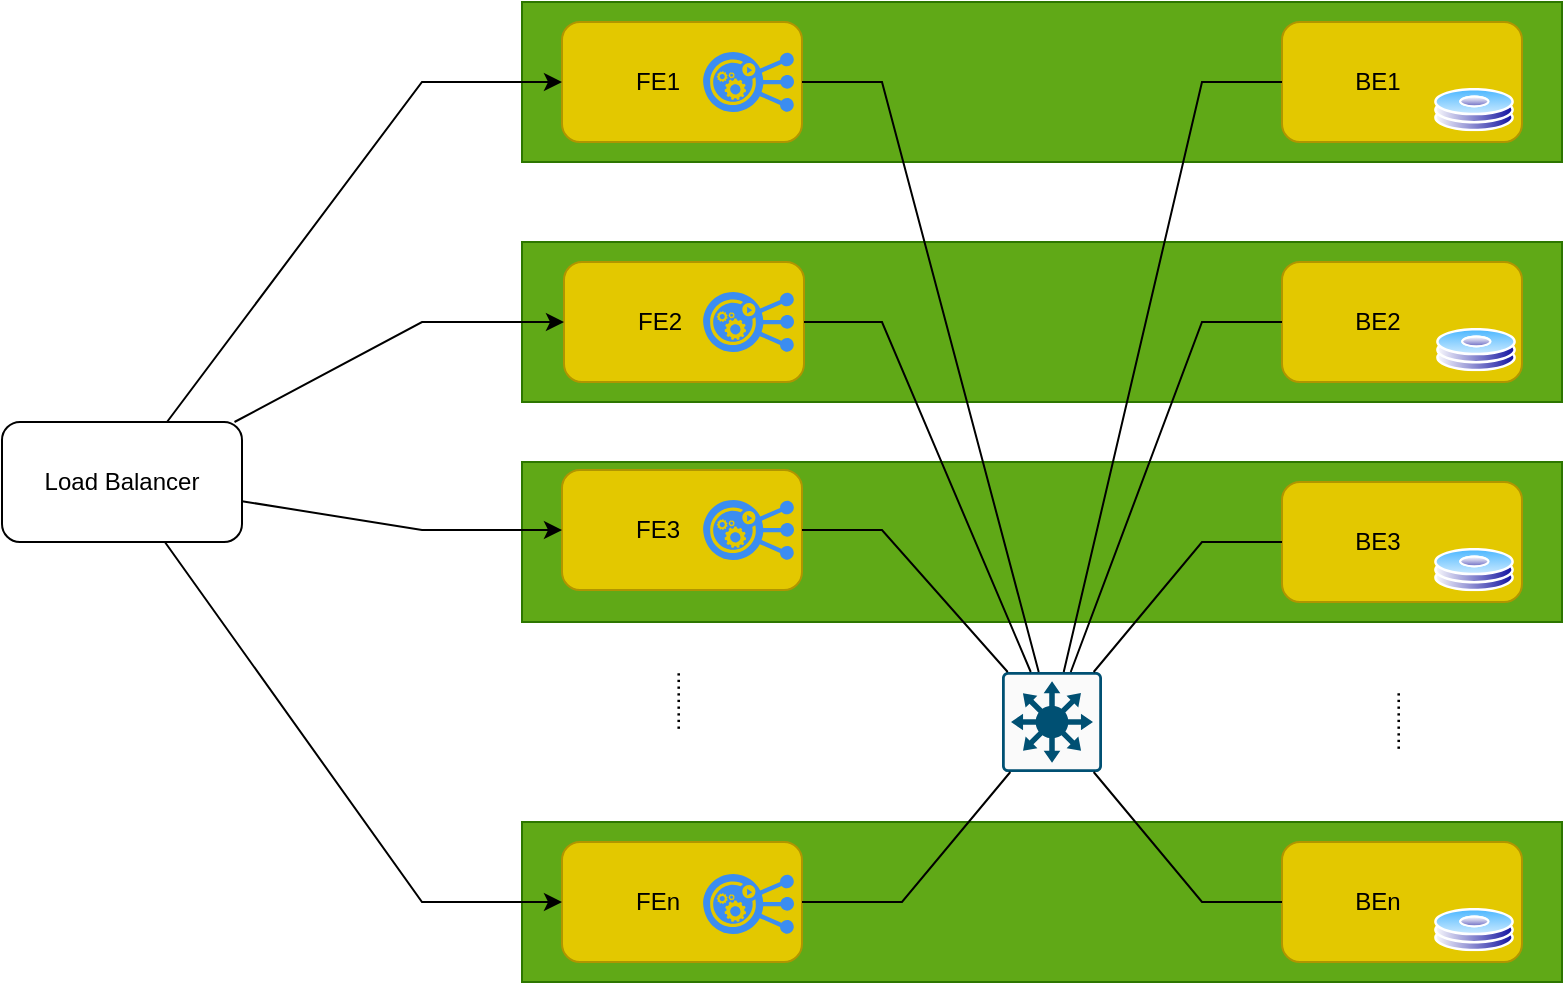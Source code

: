 <mxfile version="19.0.1" type="device"><diagram id="0A5aid48XHrA0sj12GGh" name="Page-1"><mxGraphModel dx="1548" dy="1065" grid="1" gridSize="10" guides="1" tooltips="1" connect="1" arrows="1" fold="1" page="1" pageScale="1" pageWidth="1169" pageHeight="827" math="0" shadow="0"><root><mxCell id="0"/><mxCell id="1" parent="0"/><mxCell id="OsLSRu2DjBIVe81EkmYk-8" value="" style="rounded=0;whiteSpace=wrap;html=1;fillColor=#60a917;strokeColor=#2D7600;fontColor=#ffffff;" vertex="1" parent="1"><mxGeometry x="340" y="560" width="520" height="80" as="geometry"/></mxCell><mxCell id="OsLSRu2DjBIVe81EkmYk-7" value="" style="rounded=0;whiteSpace=wrap;html=1;fillColor=#60a917;strokeColor=#2D7600;fontColor=#ffffff;" vertex="1" parent="1"><mxGeometry x="340" y="380" width="520" height="80" as="geometry"/></mxCell><mxCell id="OsLSRu2DjBIVe81EkmYk-6" value="" style="rounded=0;whiteSpace=wrap;html=1;fillColor=#60a917;strokeColor=#2D7600;fontColor=#ffffff;" vertex="1" parent="1"><mxGeometry x="340" y="270" width="520" height="80" as="geometry"/></mxCell><mxCell id="OsLSRu2DjBIVe81EkmYk-4" value="" style="rounded=0;whiteSpace=wrap;html=1;fillColor=#60a917;strokeColor=#2D7600;fontColor=#ffffff;" vertex="1" parent="1"><mxGeometry x="340" y="150" width="520" height="80" as="geometry"/></mxCell><mxCell id="Kt-NFynlPh6OGNQ8OTa--16" value="Load Balancer" style="rounded=1;whiteSpace=wrap;html=1;" parent="1" vertex="1"><mxGeometry x="80" y="360" width="120" height="60" as="geometry"/></mxCell><mxCell id="Kt-NFynlPh6OGNQ8OTa--17" value="FE1" style="rounded=1;whiteSpace=wrap;html=1;fillColor=#e3c800;fontColor=#000000;strokeColor=#B09500;spacingRight=24;" parent="1" vertex="1"><mxGeometry x="360" y="160" width="120" height="60" as="geometry"/></mxCell><mxCell id="Kt-NFynlPh6OGNQ8OTa--18" value="FE2" style="rounded=1;whiteSpace=wrap;html=1;fillColor=#e3c800;fontColor=#000000;strokeColor=#B09500;spacingRight=24;" parent="1" vertex="1"><mxGeometry x="361" y="280" width="120" height="60" as="geometry"/></mxCell><mxCell id="Kt-NFynlPh6OGNQ8OTa--19" value="FE3" style="rounded=1;whiteSpace=wrap;html=1;fillColor=#e3c800;fontColor=#000000;strokeColor=#B09500;spacingRight=24;" parent="1" vertex="1"><mxGeometry x="360" y="384" width="120" height="60" as="geometry"/></mxCell><mxCell id="Kt-NFynlPh6OGNQ8OTa--24" value="FEn" style="rounded=1;whiteSpace=wrap;html=1;fillColor=#e3c800;fontColor=#000000;strokeColor=#B09500;spacingRight=24;" parent="1" vertex="1"><mxGeometry x="360" y="570" width="120" height="60" as="geometry"/></mxCell><mxCell id="Kt-NFynlPh6OGNQ8OTa--25" value="BE1" style="rounded=1;whiteSpace=wrap;html=1;fillColor=#e3c800;fontColor=#000000;strokeColor=#B09500;spacingRight=24;" parent="1" vertex="1"><mxGeometry x="720" y="160" width="120" height="60" as="geometry"/></mxCell><mxCell id="Kt-NFynlPh6OGNQ8OTa--26" value="BE2" style="rounded=1;whiteSpace=wrap;html=1;fillColor=#e3c800;fontColor=#000000;strokeColor=#B09500;spacingRight=24;" parent="1" vertex="1"><mxGeometry x="720" y="280" width="120" height="60" as="geometry"/></mxCell><mxCell id="Kt-NFynlPh6OGNQ8OTa--27" value="BE3" style="rounded=1;whiteSpace=wrap;html=1;fillColor=#e3c800;fontColor=#000000;strokeColor=#B09500;spacingRight=24;" parent="1" vertex="1"><mxGeometry x="720" y="390" width="120" height="60" as="geometry"/></mxCell><mxCell id="Kt-NFynlPh6OGNQ8OTa--32" value="BEn" style="rounded=1;whiteSpace=wrap;html=1;fillColor=#e3c800;fontColor=#000000;strokeColor=#B09500;spacingRight=24;" parent="1" vertex="1"><mxGeometry x="720" y="570" width="120" height="60" as="geometry"/></mxCell><mxCell id="Kt-NFynlPh6OGNQ8OTa--34" value="" style="sketch=0;points=[[0.015,0.015,0],[0.985,0.015,0],[0.985,0.985,0],[0.015,0.985,0],[0.25,0,0],[0.5,0,0],[0.75,0,0],[1,0.25,0],[1,0.5,0],[1,0.75,0],[0.75,1,0],[0.5,1,0],[0.25,1,0],[0,0.75,0],[0,0.5,0],[0,0.25,0]];verticalLabelPosition=bottom;html=1;verticalAlign=top;aspect=fixed;align=center;pointerEvents=1;shape=mxgraph.cisco19.rect;prIcon=l3_switch;fillColor=#FAFAFA;strokeColor=#005073;" parent="1" vertex="1"><mxGeometry x="580" y="485" width="50" height="50" as="geometry"/></mxCell><mxCell id="Kt-NFynlPh6OGNQ8OTa--35" value="" style="endArrow=none;html=1;rounded=0;" parent="1" source="Kt-NFynlPh6OGNQ8OTa--34" target="Kt-NFynlPh6OGNQ8OTa--17" edge="1"><mxGeometry width="50" height="50" relative="1" as="geometry"><mxPoint x="540" y="370" as="sourcePoint"/><mxPoint x="590" y="320" as="targetPoint"/><Array as="points"><mxPoint x="520" y="190"/></Array></mxGeometry></mxCell><mxCell id="Kt-NFynlPh6OGNQ8OTa--36" value="" style="endArrow=none;html=1;rounded=0;" parent="1" source="Kt-NFynlPh6OGNQ8OTa--34" target="Kt-NFynlPh6OGNQ8OTa--18" edge="1"><mxGeometry width="50" height="50" relative="1" as="geometry"><mxPoint x="585.556" y="440" as="sourcePoint"/><mxPoint x="453.333" y="270" as="targetPoint"/><Array as="points"><mxPoint x="520" y="310"/></Array></mxGeometry></mxCell><mxCell id="Kt-NFynlPh6OGNQ8OTa--37" value="" style="endArrow=none;html=1;rounded=0;" parent="1" source="Kt-NFynlPh6OGNQ8OTa--34" target="Kt-NFynlPh6OGNQ8OTa--19" edge="1"><mxGeometry width="50" height="50" relative="1" as="geometry"><mxPoint x="580" y="442.857" as="sourcePoint"/><mxPoint x="463.871" y="340" as="targetPoint"/><Array as="points"><mxPoint x="520" y="414"/></Array></mxGeometry></mxCell><mxCell id="Kt-NFynlPh6OGNQ8OTa--42" value="" style="endArrow=none;html=1;rounded=0;" parent="1" source="Kt-NFynlPh6OGNQ8OTa--34" target="Kt-NFynlPh6OGNQ8OTa--24" edge="1"><mxGeometry width="50" height="50" relative="1" as="geometry"><mxPoint x="582.564" y="490" as="sourcePoint"/><mxPoint x="456.923" y="630" as="targetPoint"/><Array as="points"><mxPoint x="530" y="600"/></Array></mxGeometry></mxCell><mxCell id="Kt-NFynlPh6OGNQ8OTa--43" value="" style="endArrow=none;html=1;rounded=0;" parent="1" source="Kt-NFynlPh6OGNQ8OTa--34" target="Kt-NFynlPh6OGNQ8OTa--25" edge="1"><mxGeometry width="50" height="50" relative="1" as="geometry"><mxPoint x="600" y="360" as="sourcePoint"/><mxPoint x="650" y="310" as="targetPoint"/><Array as="points"><mxPoint x="680" y="190"/></Array></mxGeometry></mxCell><mxCell id="Kt-NFynlPh6OGNQ8OTa--44" value="" style="endArrow=none;html=1;rounded=0;" parent="1" source="Kt-NFynlPh6OGNQ8OTa--34" target="Kt-NFynlPh6OGNQ8OTa--26" edge="1"><mxGeometry width="50" height="50" relative="1" as="geometry"><mxPoint x="625.556" y="440" as="sourcePoint"/><mxPoint x="765.333" y="270" as="targetPoint"/><Array as="points"><mxPoint x="680" y="310"/></Array></mxGeometry></mxCell><mxCell id="Kt-NFynlPh6OGNQ8OTa--45" value="" style="endArrow=none;html=1;rounded=0;" parent="1" source="Kt-NFynlPh6OGNQ8OTa--34" target="Kt-NFynlPh6OGNQ8OTa--27" edge="1"><mxGeometry width="50" height="50" relative="1" as="geometry"><mxPoint x="635.556" y="450" as="sourcePoint"/><mxPoint x="775.333" y="280" as="targetPoint"/><Array as="points"><mxPoint x="680" y="420"/></Array></mxGeometry></mxCell><mxCell id="Kt-NFynlPh6OGNQ8OTa--50" value="" style="endArrow=none;html=1;rounded=0;" parent="1" source="Kt-NFynlPh6OGNQ8OTa--34" target="Kt-NFynlPh6OGNQ8OTa--32" edge="1"><mxGeometry width="50" height="50" relative="1" as="geometry"><mxPoint x="685.556" y="500" as="sourcePoint"/><mxPoint x="825.333" y="330" as="targetPoint"/><Array as="points"><mxPoint x="680" y="600"/></Array></mxGeometry></mxCell><mxCell id="Kt-NFynlPh6OGNQ8OTa--52" value="" style="endArrow=classic;html=1;rounded=0;" parent="1" source="Kt-NFynlPh6OGNQ8OTa--16" target="Kt-NFynlPh6OGNQ8OTa--17" edge="1"><mxGeometry width="50" height="50" relative="1" as="geometry"><mxPoint x="290" y="450" as="sourcePoint"/><mxPoint x="340" y="400" as="targetPoint"/><Array as="points"><mxPoint x="290" y="190"/></Array></mxGeometry></mxCell><mxCell id="Kt-NFynlPh6OGNQ8OTa--53" value="" style="endArrow=classic;html=1;rounded=0;" parent="1" source="Kt-NFynlPh6OGNQ8OTa--16" target="Kt-NFynlPh6OGNQ8OTa--18" edge="1"><mxGeometry width="50" height="50" relative="1" as="geometry"><mxPoint x="255" y="460" as="sourcePoint"/><mxPoint x="395" y="340" as="targetPoint"/><Array as="points"><mxPoint x="290" y="310"/></Array></mxGeometry></mxCell><mxCell id="Kt-NFynlPh6OGNQ8OTa--54" value="" style="endArrow=classic;html=1;rounded=0;" parent="1" source="Kt-NFynlPh6OGNQ8OTa--16" target="Kt-NFynlPh6OGNQ8OTa--19" edge="1"><mxGeometry width="50" height="50" relative="1" as="geometry"><mxPoint x="265" y="470" as="sourcePoint"/><mxPoint x="360" y="449.6" as="targetPoint"/><Array as="points"><mxPoint x="290" y="414"/></Array></mxGeometry></mxCell><mxCell id="Kt-NFynlPh6OGNQ8OTa--58" value="" style="endArrow=classic;html=1;rounded=0;" parent="1" source="Kt-NFynlPh6OGNQ8OTa--16" target="Kt-NFynlPh6OGNQ8OTa--24" edge="1"><mxGeometry width="50" height="50" relative="1" as="geometry"><mxPoint x="305" y="510" as="sourcePoint"/><mxPoint x="445" y="390" as="targetPoint"/><Array as="points"><mxPoint x="290" y="600"/></Array></mxGeometry></mxCell><mxCell id="OsLSRu2DjBIVe81EkmYk-1" value="........." style="text;html=1;align=center;verticalAlign=middle;resizable=0;points=[];autosize=1;strokeColor=none;fillColor=none;horizontal=0;" vertex="1" parent="1"><mxGeometry x="390" y="490" width="50" height="20" as="geometry"/></mxCell><mxCell id="OsLSRu2DjBIVe81EkmYk-2" value="........." style="text;html=1;align=center;verticalAlign=middle;resizable=0;points=[];autosize=1;strokeColor=none;fillColor=none;horizontal=0;" vertex="1" parent="1"><mxGeometry x="750" y="500" width="50" height="20" as="geometry"/></mxCell><mxCell id="OsLSRu2DjBIVe81EkmYk-9" value="" style="aspect=fixed;perimeter=ellipsePerimeter;html=1;align=center;shadow=0;dashed=0;spacingTop=3;image;image=img/lib/active_directory/hard_disk.svg;" vertex="1" parent="1"><mxGeometry x="796" y="193" width="40" height="21.6" as="geometry"/></mxCell><mxCell id="OsLSRu2DjBIVe81EkmYk-10" value="" style="aspect=fixed;perimeter=ellipsePerimeter;html=1;align=center;shadow=0;dashed=0;spacingTop=3;image;image=img/lib/active_directory/hard_disk.svg;" vertex="1" parent="1"><mxGeometry x="797" y="313" width="40" height="21.6" as="geometry"/></mxCell><mxCell id="OsLSRu2DjBIVe81EkmYk-11" value="" style="aspect=fixed;perimeter=ellipsePerimeter;html=1;align=center;shadow=0;dashed=0;spacingTop=3;image;image=img/lib/active_directory/hard_disk.svg;" vertex="1" parent="1"><mxGeometry x="796" y="423" width="40" height="21.6" as="geometry"/></mxCell><mxCell id="OsLSRu2DjBIVe81EkmYk-12" value="" style="aspect=fixed;perimeter=ellipsePerimeter;html=1;align=center;shadow=0;dashed=0;spacingTop=3;image;image=img/lib/active_directory/hard_disk.svg;" vertex="1" parent="1"><mxGeometry x="796" y="603" width="40" height="21.6" as="geometry"/></mxCell><mxCell id="OsLSRu2DjBIVe81EkmYk-14" value="" style="sketch=0;html=1;aspect=fixed;strokeColor=none;shadow=0;align=center;verticalAlign=top;fillColor=#3B8DF1;shape=mxgraph.gcp2.replication_controller_3" vertex="1" parent="1"><mxGeometry x="430.55" y="175" width="45.45" height="30" as="geometry"/></mxCell><mxCell id="OsLSRu2DjBIVe81EkmYk-15" value="" style="sketch=0;html=1;aspect=fixed;strokeColor=none;shadow=0;align=center;verticalAlign=top;fillColor=#3B8DF1;shape=mxgraph.gcp2.replication_controller_3" vertex="1" parent="1"><mxGeometry x="430.55" y="295" width="45.45" height="30" as="geometry"/></mxCell><mxCell id="OsLSRu2DjBIVe81EkmYk-16" value="" style="sketch=0;html=1;aspect=fixed;strokeColor=none;shadow=0;align=center;verticalAlign=top;fillColor=#3B8DF1;shape=mxgraph.gcp2.replication_controller_3" vertex="1" parent="1"><mxGeometry x="430.55" y="399" width="45.45" height="30" as="geometry"/></mxCell><mxCell id="OsLSRu2DjBIVe81EkmYk-17" value="" style="sketch=0;html=1;aspect=fixed;strokeColor=none;shadow=0;align=center;verticalAlign=top;fillColor=#3B8DF1;shape=mxgraph.gcp2.replication_controller_3" vertex="1" parent="1"><mxGeometry x="430.55" y="586" width="45.45" height="30" as="geometry"/></mxCell></root></mxGraphModel></diagram></mxfile>
